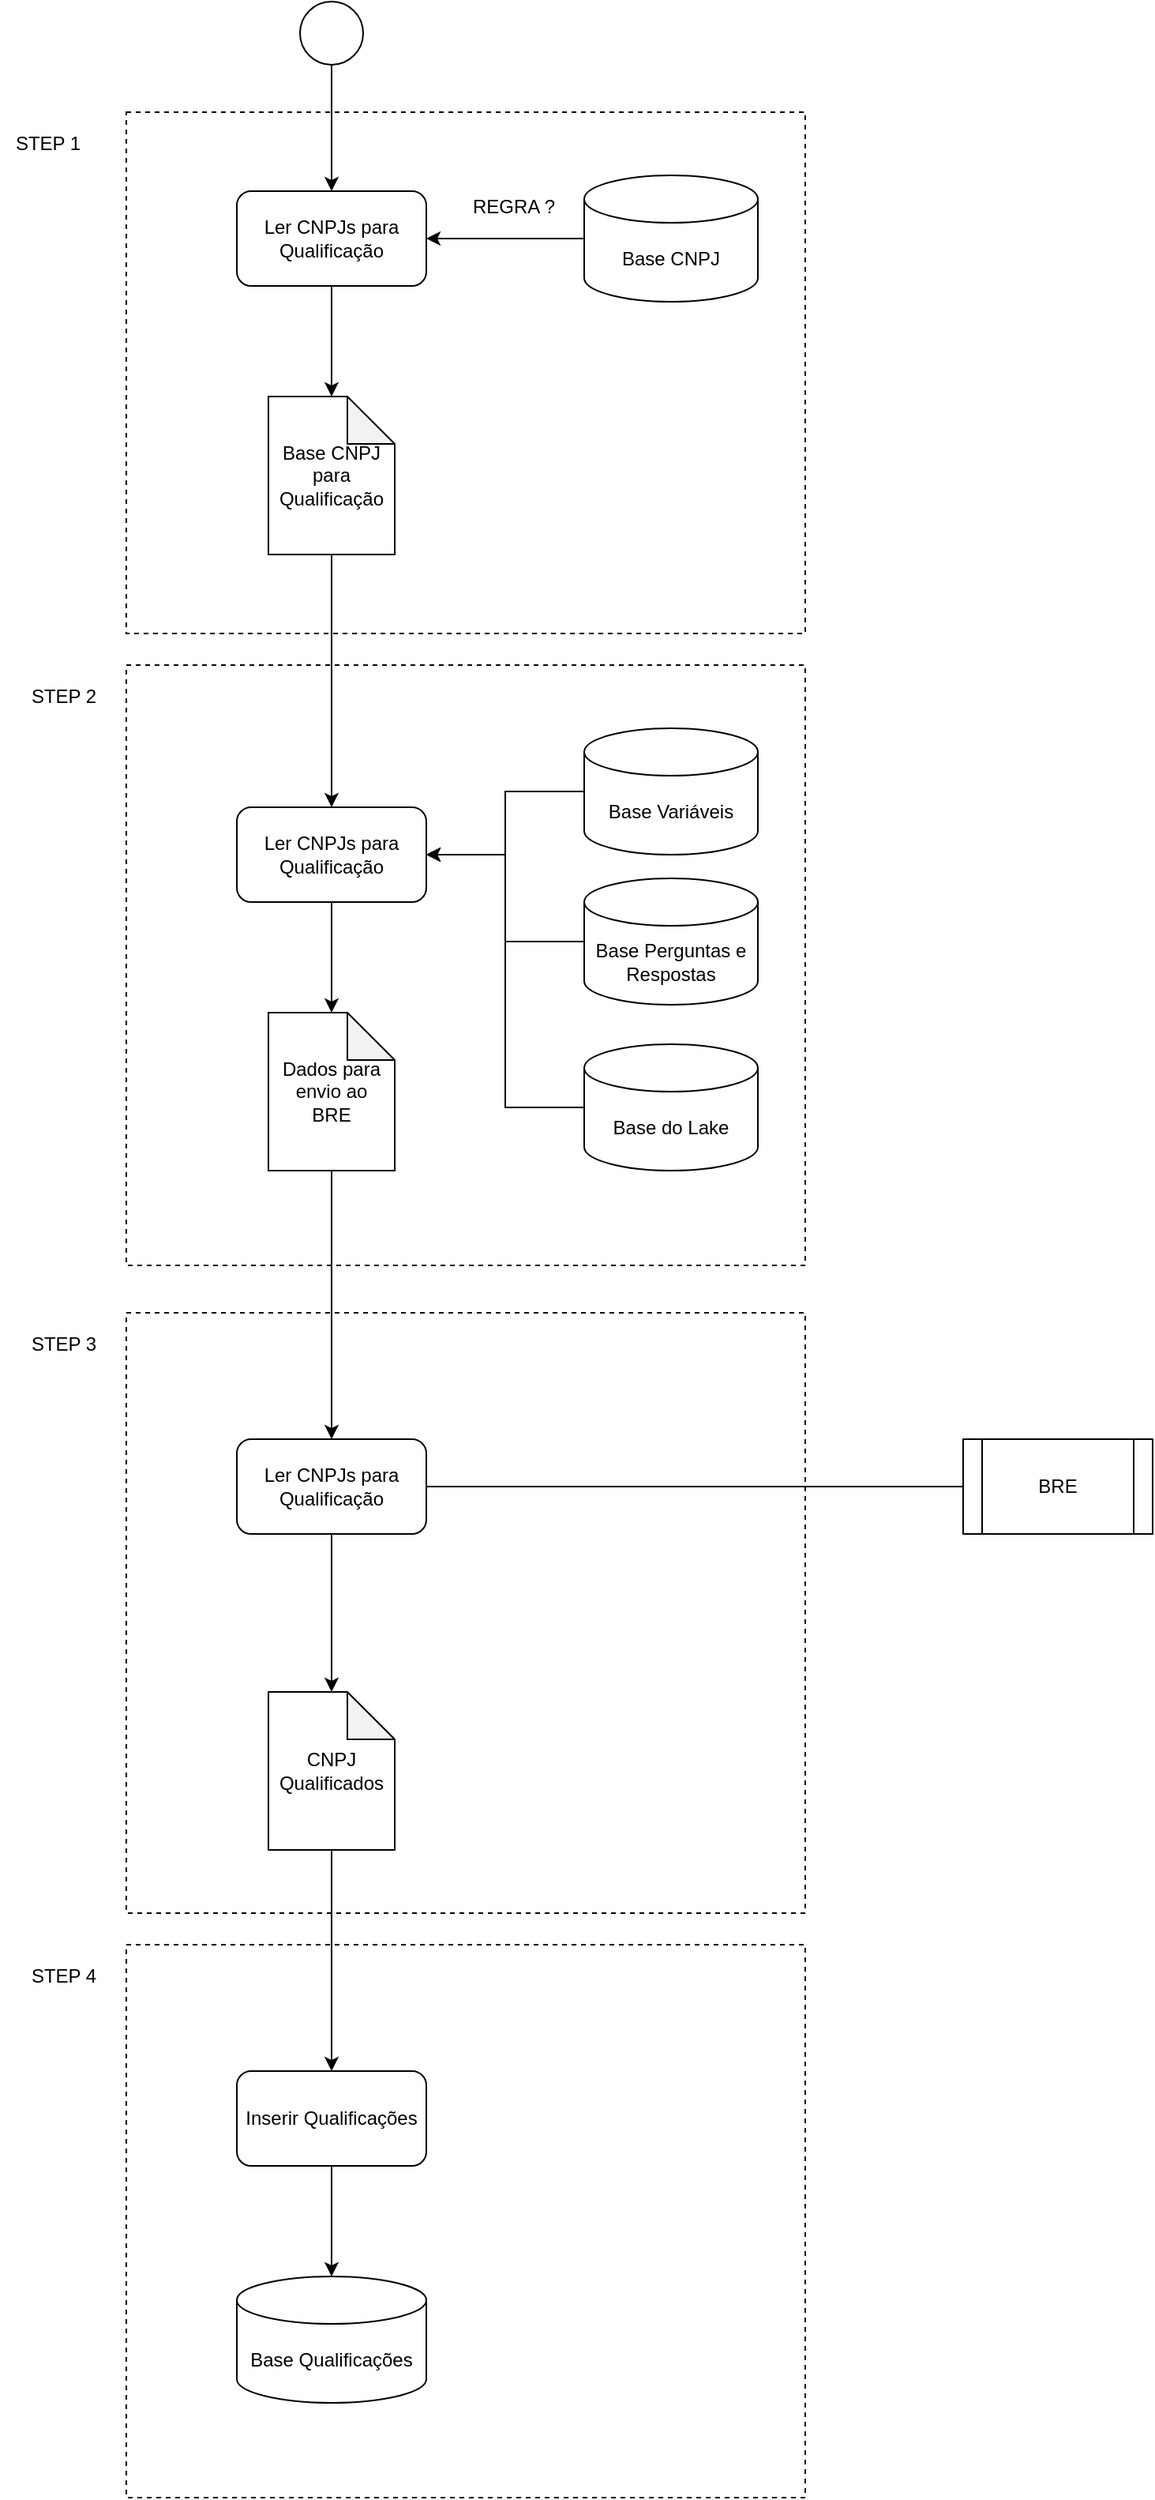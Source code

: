 <mxfile version="14.1.4" type="github"><diagram id="SgESdyqOtHEtZbj7GY51" name="Page-1"><mxGraphModel dx="1021" dy="584" grid="1" gridSize="10" guides="1" tooltips="1" connect="1" arrows="1" fold="1" page="1" pageScale="1" pageWidth="827" pageHeight="1169" math="0" shadow="0"><root><mxCell id="0"/><mxCell id="1" parent="0"/><mxCell id="73y3eDLzOYHkgFqDTmCg-35" value="" style="whiteSpace=wrap;html=1;fillColor=none;dashed=1;" vertex="1" parent="1"><mxGeometry x="250" y="1260" width="430" height="350" as="geometry"/></mxCell><mxCell id="73y3eDLzOYHkgFqDTmCg-16" value="" style="whiteSpace=wrap;html=1;fillColor=none;dashed=1;" vertex="1" parent="1"><mxGeometry x="250" y="450" width="430" height="380" as="geometry"/></mxCell><mxCell id="73y3eDLzOYHkgFqDTmCg-10" value="" style="whiteSpace=wrap;html=1;fillColor=none;dashed=1;" vertex="1" parent="1"><mxGeometry x="250" y="100" width="430" height="330" as="geometry"/></mxCell><mxCell id="73y3eDLzOYHkgFqDTmCg-4" style="edgeStyle=orthogonalEdgeStyle;rounded=0;orthogonalLoop=1;jettySize=auto;html=1;entryX=0.5;entryY=0;entryDx=0;entryDy=0;" edge="1" parent="1" source="73y3eDLzOYHkgFqDTmCg-2" target="73y3eDLzOYHkgFqDTmCg-3"><mxGeometry relative="1" as="geometry"/></mxCell><mxCell id="73y3eDLzOYHkgFqDTmCg-2" value="" style="ellipse;whiteSpace=wrap;html=1;aspect=fixed;" vertex="1" parent="1"><mxGeometry x="360" y="30" width="40" height="40" as="geometry"/></mxCell><mxCell id="73y3eDLzOYHkgFqDTmCg-9" style="edgeStyle=orthogonalEdgeStyle;rounded=0;orthogonalLoop=1;jettySize=auto;html=1;entryX=0.5;entryY=0;entryDx=0;entryDy=0;entryPerimeter=0;" edge="1" parent="1" source="73y3eDLzOYHkgFqDTmCg-3" target="73y3eDLzOYHkgFqDTmCg-8"><mxGeometry relative="1" as="geometry"/></mxCell><mxCell id="73y3eDLzOYHkgFqDTmCg-3" value="Ler CNPJs para&lt;br&gt;Qualificação" style="rounded=1;whiteSpace=wrap;html=1;" vertex="1" parent="1"><mxGeometry x="320" y="150" width="120" height="60" as="geometry"/></mxCell><mxCell id="73y3eDLzOYHkgFqDTmCg-6" style="edgeStyle=orthogonalEdgeStyle;rounded=0;orthogonalLoop=1;jettySize=auto;html=1;entryX=1;entryY=0.5;entryDx=0;entryDy=0;" edge="1" parent="1" source="73y3eDLzOYHkgFqDTmCg-5" target="73y3eDLzOYHkgFqDTmCg-3"><mxGeometry relative="1" as="geometry"/></mxCell><mxCell id="73y3eDLzOYHkgFqDTmCg-5" value="Base CNPJ" style="shape=cylinder3;whiteSpace=wrap;html=1;boundedLbl=1;backgroundOutline=1;size=15;" vertex="1" parent="1"><mxGeometry x="540" y="140" width="110" height="80" as="geometry"/></mxCell><mxCell id="73y3eDLzOYHkgFqDTmCg-7" value="REGRA ?" style="text;html=1;align=center;verticalAlign=middle;resizable=0;points=[];autosize=1;" vertex="1" parent="1"><mxGeometry x="460" y="150" width="70" height="20" as="geometry"/></mxCell><mxCell id="73y3eDLzOYHkgFqDTmCg-17" style="edgeStyle=orthogonalEdgeStyle;rounded=0;orthogonalLoop=1;jettySize=auto;html=1;" edge="1" parent="1" source="73y3eDLzOYHkgFqDTmCg-8" target="73y3eDLzOYHkgFqDTmCg-15"><mxGeometry relative="1" as="geometry"/></mxCell><mxCell id="73y3eDLzOYHkgFqDTmCg-8" value="Base CNPJ para Qualificação" style="shape=note;whiteSpace=wrap;html=1;backgroundOutline=1;darkOpacity=0.05;" vertex="1" parent="1"><mxGeometry x="340" y="280" width="80" height="100" as="geometry"/></mxCell><mxCell id="73y3eDLzOYHkgFqDTmCg-11" value="STEP 1" style="text;html=1;align=center;verticalAlign=middle;resizable=0;points=[];autosize=1;" vertex="1" parent="1"><mxGeometry x="170" y="110" width="60" height="20" as="geometry"/></mxCell><mxCell id="73y3eDLzOYHkgFqDTmCg-23" style="edgeStyle=orthogonalEdgeStyle;rounded=0;orthogonalLoop=1;jettySize=auto;html=1;entryX=1;entryY=0.5;entryDx=0;entryDy=0;" edge="1" parent="1" source="73y3eDLzOYHkgFqDTmCg-12" target="73y3eDLzOYHkgFqDTmCg-15"><mxGeometry relative="1" as="geometry"/></mxCell><mxCell id="73y3eDLzOYHkgFqDTmCg-12" value="Base Variáveis" style="shape=cylinder3;whiteSpace=wrap;html=1;boundedLbl=1;backgroundOutline=1;size=15;" vertex="1" parent="1"><mxGeometry x="540" y="490" width="110" height="80" as="geometry"/></mxCell><mxCell id="73y3eDLzOYHkgFqDTmCg-22" style="edgeStyle=orthogonalEdgeStyle;rounded=0;orthogonalLoop=1;jettySize=auto;html=1;entryX=1;entryY=0.5;entryDx=0;entryDy=0;" edge="1" parent="1" source="73y3eDLzOYHkgFqDTmCg-13" target="73y3eDLzOYHkgFqDTmCg-15"><mxGeometry relative="1" as="geometry"/></mxCell><mxCell id="73y3eDLzOYHkgFqDTmCg-13" value="Base Perguntas e Respostas" style="shape=cylinder3;whiteSpace=wrap;html=1;boundedLbl=1;backgroundOutline=1;size=15;" vertex="1" parent="1"><mxGeometry x="540" y="585" width="110" height="80" as="geometry"/></mxCell><mxCell id="73y3eDLzOYHkgFqDTmCg-21" style="edgeStyle=orthogonalEdgeStyle;rounded=0;orthogonalLoop=1;jettySize=auto;html=1;entryX=1;entryY=0.5;entryDx=0;entryDy=0;" edge="1" parent="1" source="73y3eDLzOYHkgFqDTmCg-14" target="73y3eDLzOYHkgFqDTmCg-15"><mxGeometry relative="1" as="geometry"/></mxCell><mxCell id="73y3eDLzOYHkgFqDTmCg-14" value="Base do Lake" style="shape=cylinder3;whiteSpace=wrap;html=1;boundedLbl=1;backgroundOutline=1;size=15;" vertex="1" parent="1"><mxGeometry x="540" y="690" width="110" height="80" as="geometry"/></mxCell><mxCell id="73y3eDLzOYHkgFqDTmCg-20" style="edgeStyle=orthogonalEdgeStyle;rounded=0;orthogonalLoop=1;jettySize=auto;html=1;entryX=0.5;entryY=0;entryDx=0;entryDy=0;entryPerimeter=0;" edge="1" parent="1" source="73y3eDLzOYHkgFqDTmCg-15" target="73y3eDLzOYHkgFqDTmCg-19"><mxGeometry relative="1" as="geometry"/></mxCell><mxCell id="73y3eDLzOYHkgFqDTmCg-15" value="Ler CNPJs para&lt;br&gt;Qualificação" style="rounded=1;whiteSpace=wrap;html=1;" vertex="1" parent="1"><mxGeometry x="320" y="540" width="120" height="60" as="geometry"/></mxCell><mxCell id="73y3eDLzOYHkgFqDTmCg-18" value="STEP 2" style="text;html=1;align=center;verticalAlign=middle;resizable=0;points=[];autosize=1;" vertex="1" parent="1"><mxGeometry x="180" y="460" width="60" height="20" as="geometry"/></mxCell><mxCell id="73y3eDLzOYHkgFqDTmCg-32" style="edgeStyle=orthogonalEdgeStyle;rounded=0;orthogonalLoop=1;jettySize=auto;html=1;startArrow=none;startFill=0;endArrow=classic;endFill=1;" edge="1" parent="1" source="73y3eDLzOYHkgFqDTmCg-19" target="73y3eDLzOYHkgFqDTmCg-26"><mxGeometry relative="1" as="geometry"/></mxCell><mxCell id="73y3eDLzOYHkgFqDTmCg-19" value="Dados para envio ao &lt;br&gt;BRE" style="shape=note;whiteSpace=wrap;html=1;backgroundOutline=1;darkOpacity=0.05;" vertex="1" parent="1"><mxGeometry x="340" y="670" width="80" height="100" as="geometry"/></mxCell><mxCell id="73y3eDLzOYHkgFqDTmCg-24" value="" style="whiteSpace=wrap;html=1;fillColor=none;dashed=1;" vertex="1" parent="1"><mxGeometry x="250" y="860" width="430" height="380" as="geometry"/></mxCell><mxCell id="73y3eDLzOYHkgFqDTmCg-25" value="STEP 3" style="text;html=1;align=center;verticalAlign=middle;resizable=0;points=[];autosize=1;" vertex="1" parent="1"><mxGeometry x="180" y="870" width="60" height="20" as="geometry"/></mxCell><mxCell id="73y3eDLzOYHkgFqDTmCg-29" style="edgeStyle=orthogonalEdgeStyle;rounded=0;orthogonalLoop=1;jettySize=auto;html=1;entryX=0;entryY=0.5;entryDx=0;entryDy=0;endArrow=none;endFill=0;" edge="1" parent="1" source="73y3eDLzOYHkgFqDTmCg-26" target="73y3eDLzOYHkgFqDTmCg-28"><mxGeometry relative="1" as="geometry"/></mxCell><mxCell id="73y3eDLzOYHkgFqDTmCg-30" style="edgeStyle=orthogonalEdgeStyle;rounded=0;orthogonalLoop=1;jettySize=auto;html=1;endArrow=classic;endFill=1;startArrow=none;startFill=0;" edge="1" parent="1" source="73y3eDLzOYHkgFqDTmCg-26" target="73y3eDLzOYHkgFqDTmCg-27"><mxGeometry relative="1" as="geometry"/></mxCell><mxCell id="73y3eDLzOYHkgFqDTmCg-26" value="Ler CNPJs para&lt;br&gt;Qualificação" style="rounded=1;whiteSpace=wrap;html=1;" vertex="1" parent="1"><mxGeometry x="320" y="940" width="120" height="60" as="geometry"/></mxCell><mxCell id="73y3eDLzOYHkgFqDTmCg-36" style="edgeStyle=orthogonalEdgeStyle;rounded=0;orthogonalLoop=1;jettySize=auto;html=1;startArrow=none;startFill=0;endArrow=classic;endFill=1;" edge="1" parent="1" source="73y3eDLzOYHkgFqDTmCg-27" target="73y3eDLzOYHkgFqDTmCg-34"><mxGeometry relative="1" as="geometry"/></mxCell><mxCell id="73y3eDLzOYHkgFqDTmCg-27" value="CNPJ Qualificados" style="shape=note;whiteSpace=wrap;html=1;backgroundOutline=1;darkOpacity=0.05;" vertex="1" parent="1"><mxGeometry x="340" y="1100" width="80" height="100" as="geometry"/></mxCell><mxCell id="73y3eDLzOYHkgFqDTmCg-28" value="BRE" style="shape=process;whiteSpace=wrap;html=1;backgroundOutline=1;strokeColor=#000000;fillColor=none;" vertex="1" parent="1"><mxGeometry x="780" y="940" width="120" height="60" as="geometry"/></mxCell><mxCell id="73y3eDLzOYHkgFqDTmCg-33" value="Base Qualificações" style="shape=cylinder3;whiteSpace=wrap;html=1;boundedLbl=1;backgroundOutline=1;size=15;" vertex="1" parent="1"><mxGeometry x="320" y="1470" width="120" height="80" as="geometry"/></mxCell><mxCell id="73y3eDLzOYHkgFqDTmCg-38" style="edgeStyle=orthogonalEdgeStyle;rounded=0;orthogonalLoop=1;jettySize=auto;html=1;entryX=0.5;entryY=0;entryDx=0;entryDy=0;entryPerimeter=0;startArrow=none;startFill=0;endArrow=classic;endFill=1;" edge="1" parent="1" source="73y3eDLzOYHkgFqDTmCg-34" target="73y3eDLzOYHkgFqDTmCg-33"><mxGeometry relative="1" as="geometry"/></mxCell><mxCell id="73y3eDLzOYHkgFqDTmCg-34" value="Inserir Qualificações" style="rounded=1;whiteSpace=wrap;html=1;" vertex="1" parent="1"><mxGeometry x="320" y="1340" width="120" height="60" as="geometry"/></mxCell><mxCell id="73y3eDLzOYHkgFqDTmCg-39" value="STEP 4" style="text;html=1;align=center;verticalAlign=middle;resizable=0;points=[];autosize=1;" vertex="1" parent="1"><mxGeometry x="180" y="1270" width="60" height="20" as="geometry"/></mxCell></root></mxGraphModel></diagram></mxfile>